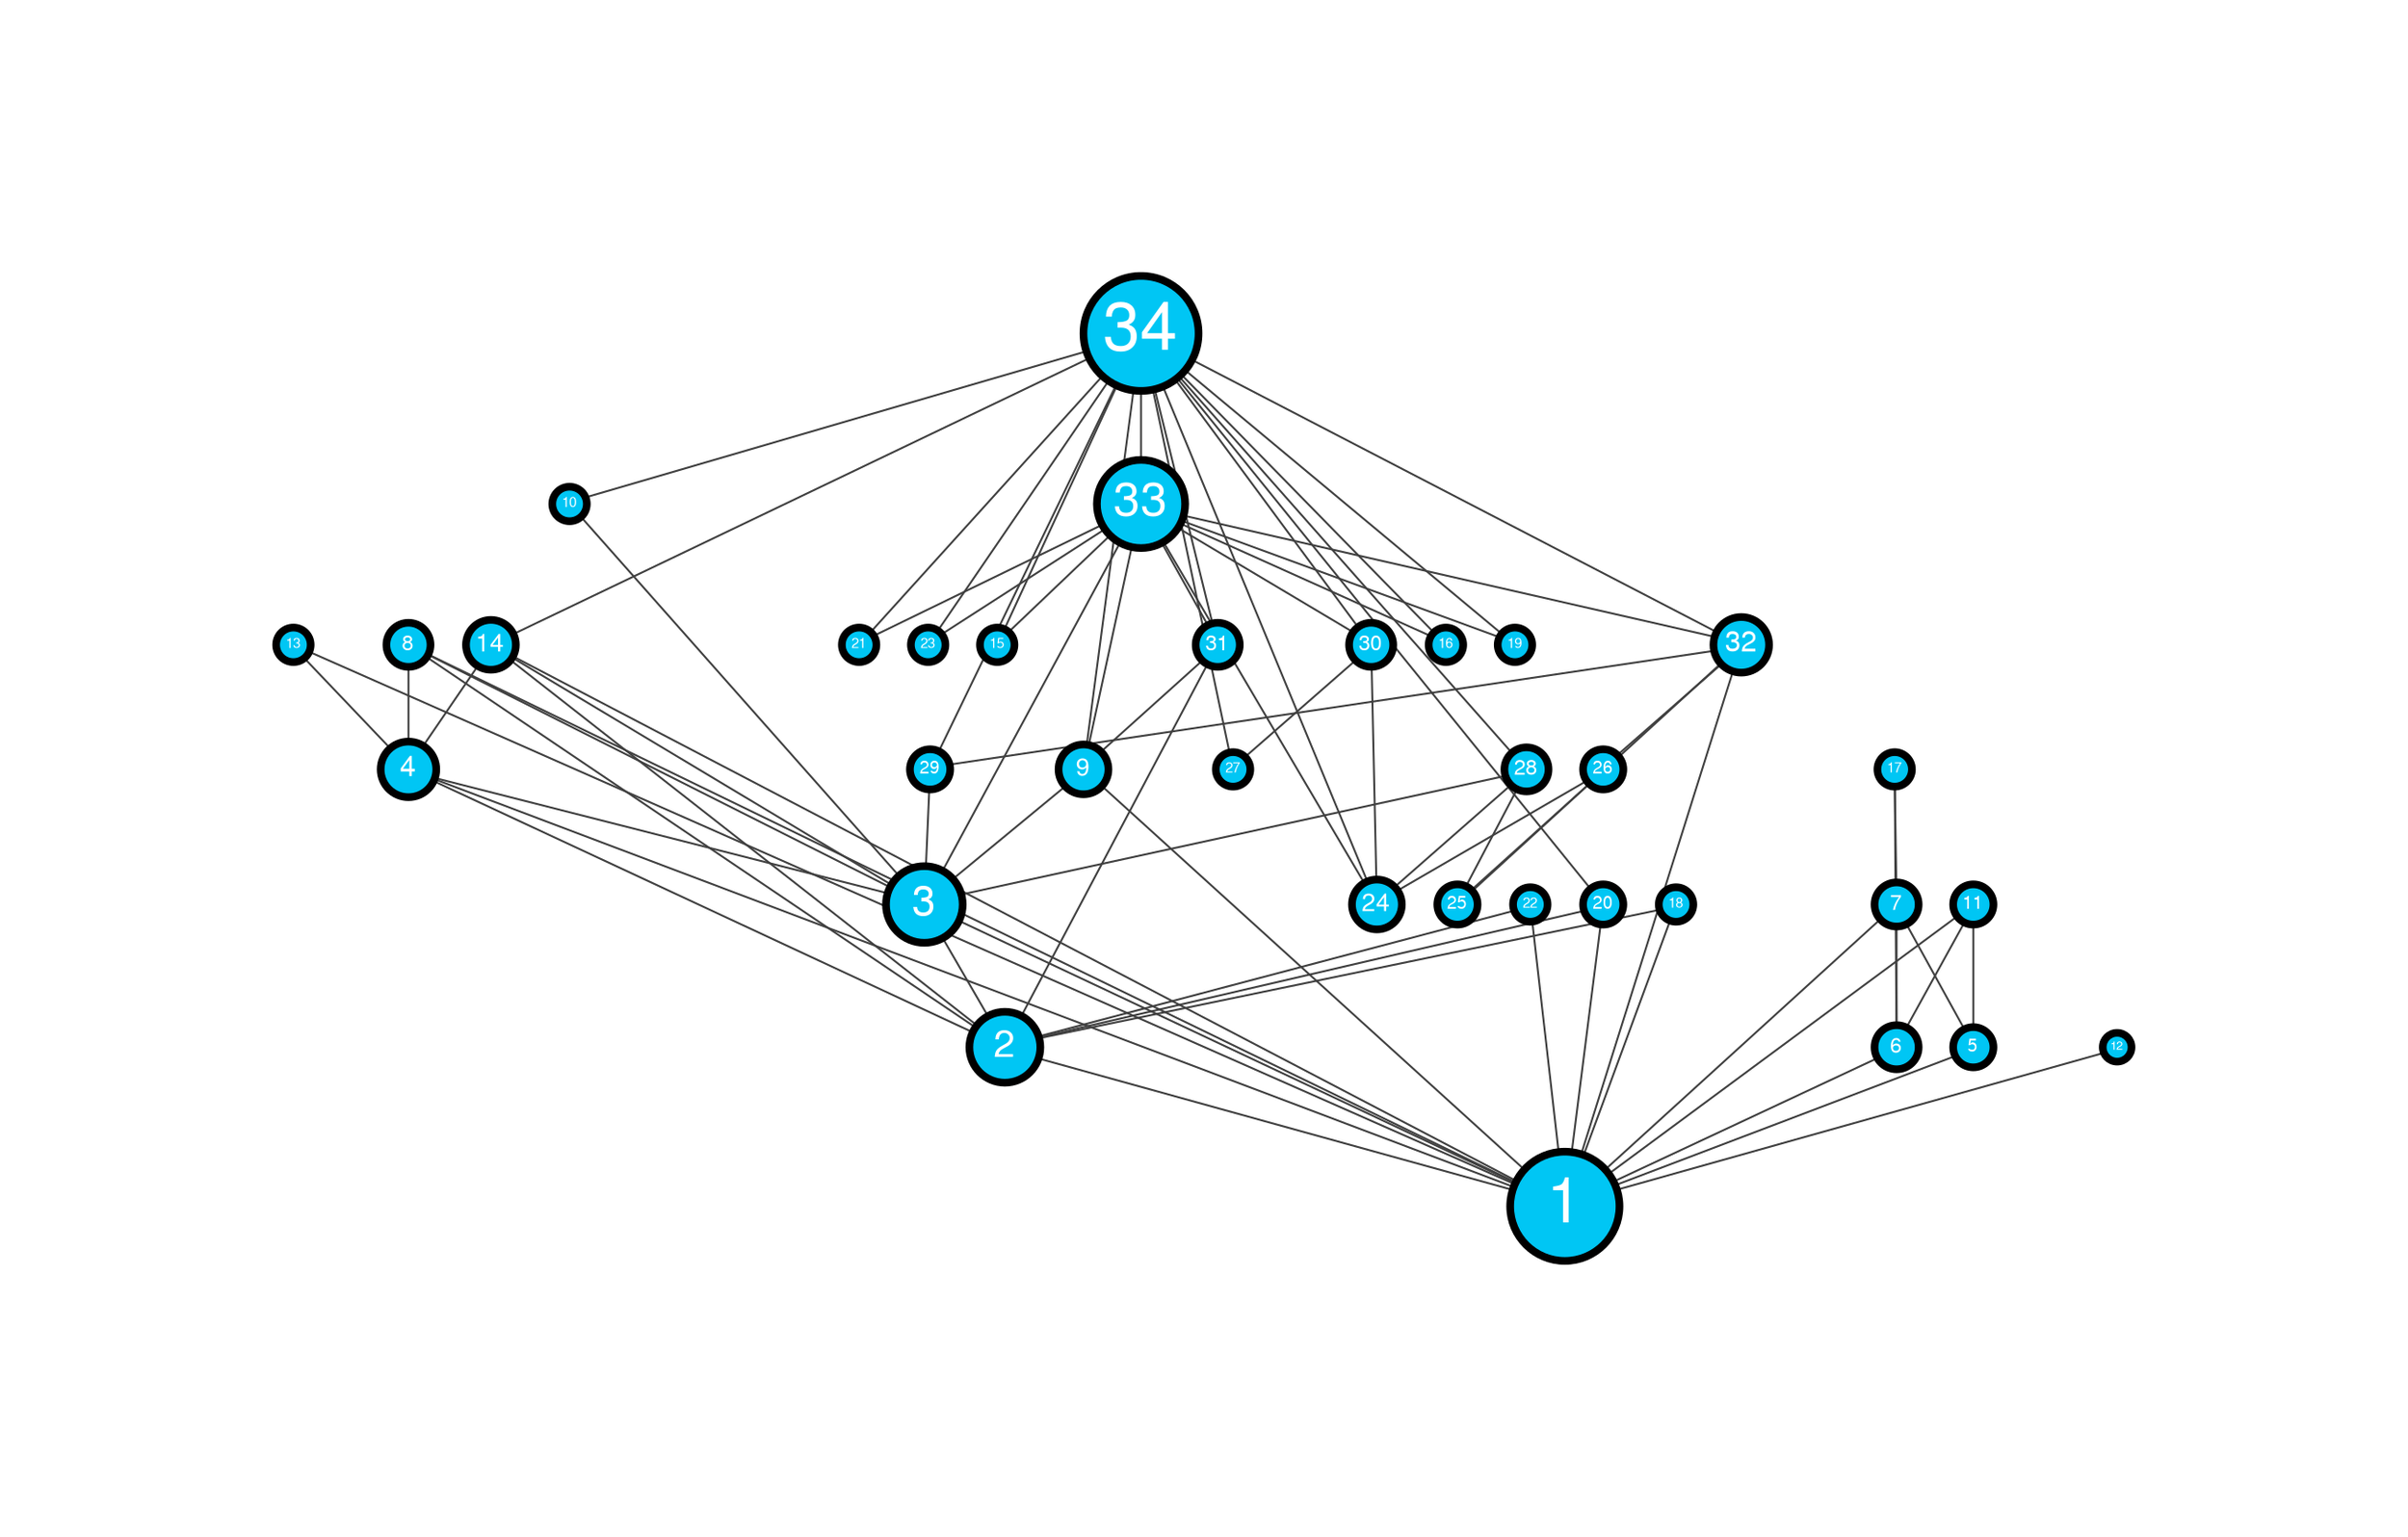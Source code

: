 graph "karate.gml" {
bgcolor = "#FFFFFFFF"
splines = "false"
outputorder = "edgesfirst"
esep = "0"
pad = "2"
node [label = "",penwidth = "4.000000",height = "0.694444",width = "0.694444",tooltip = "",color = "#000000FF",fillcolor = "#00C6F4FF",shape = "ellipse",style = "solid,filled",fontname = "FreeSans",fontsize = "14",fontcolor = "#FFFFFFFF",fixedsize = "true",labelloc = "c"]
edge [label = "",penwidth = "1.000000",tooltip = "",arrowhead = "none",arrowtail = "none",color = "#404040FF",fontname = "SansSerif.plain",fontsize = "10",fontcolor = "#000000FF",style = "solid",dir = "both"]
29 [label = "29",height = "0.286458",width = "0.286458",pos = "792.256034,-24.803465",fontsize = "9"]
1 [label = "1",height = "0.794271",width = "0.794271",pos = "546.495781,-171.678360",fontsize = "33"]
24 [label = "24",height = "0.364583",width = "0.364583",pos = "841.370028,15.993087",fontsize = "13"]
21 [label = "21",height = "0.247396",width = "0.247396",pos = "612.893373,115.984792",fontsize = "7"]
8 [label = "8",height = "0.325521",width = "0.325521",pos = "648.128110,-207.714512",fontsize = "11"]
14 [label = "14",height = "0.364583",width = "0.364583",pos = "580.735069,-35.124648",fontsize = "13"]
27 [label = "27",height = "0.247396",width = "0.247396",pos = "720.214179,133.136667",fontsize = "7"]
23 [label = "23",height = "0.247396",width = "0.247396",pos = "652.008400,155.648871",fontsize = "7"]
30 [label = "30",height = "0.325521",width = "0.325521",pos = "817.217241,119.989283",fontsize = "11"]
32 [label = "32",height = "0.403646",width = "0.403646",pos = "726.869718,-94.238947",fontsize = "15"]
22 [label = "22",height = "0.247396",width = "0.247396",pos = "445.389116,-62.733161",fontsize = "7"]
15 [label = "15",height = "0.247396",width = "0.247396",pos = "839.915046,72.083612",fontsize = "7"]
31 [label = "31",height = "0.325521",width = "0.325521",pos = "582.632856,44.790467",fontsize = "11"]
2 [label = "2",height = "0.520833",width = "0.520833",pos = "542.174773,-93.674480",fontsize = "20"]
13 [label = "13",height = "0.247396",width = "0.247396",pos = "620.009760,-270.914639",fontsize = "7"]
16 [label = "16",height = "0.247396",width = "0.247396",pos = "714.468380,186.997560",fontsize = "7"]
11 [label = "11",height = "0.286458",width = "0.286458",pos = "438.329421,-196.050412",fontsize = "9"]
28 [label = "28",height = "0.325521",width = "0.325521",pos = "801.371779,-78.022017",fontsize = "11"]
4 [label = "4",height = "0.403646",width = "0.403646",pos = "623.569399,-149.637251",fontsize = "15"]
3 [label = "3",height = "0.559896",width = "0.559896",pos = "679.402898,-83.942990",fontsize = "22"]
9 [label = "9",height = "0.364583",width = "0.364583",pos = "625.606731,-25.140015",fontsize = "13"]
33 [label = "33",height = "0.638021",width = "0.638021",pos = "713.473118,67.543886",fontsize = "25"]
7 [label = "7",height = "0.325521",width = "0.325521",pos = "392.832391,-231.320297",fontsize = "11"]
20 [label = "20",height = "0.286458",width = "0.286458",pos = "629.836064,-83.228369",fontsize = "9"]
34 [label = "34",height = "0.833333",width = "0.833333",pos = "716.621763,24.337871",fontsize = "35"]
18 [label = "18",height = "0.247396",width = "0.247396",pos = "430.357587,-123.933102",fontsize = "7"]
5 [label = "5",height = "0.286458",width = "0.286458",pos = "496.536813,-275.298415",fontsize = "9"]
19 [label = "19",height = "0.247396",width = "0.247396",pos = "776.977620,165.371595",fontsize = "7"]
12 [label = "12",height = "0.208333",width = "0.208333",pos = "561.346827,-318.121016",fontsize = "6"]
26 [label = "26",height = "0.286458",width = "0.286458",pos = "875.529764,-99.791329",fontsize = "9"]
17 [label = "17",height = "0.247396",width = "0.247396",pos = "327.643782,-328.280857",fontsize = "7"]
6 [label = "6",height = "0.325521",width = "0.325521",pos = "441.919529,-301.949789",fontsize = "11"]
10 [label = "10",height = "0.247396",width = "0.247396",pos = "772.076110,-128.346053",fontsize = "7"]
25 [label = "25",height = "0.286458",width = "0.286458",pos = "826.784259,-189.272094",fontsize = "9"]
8 -- 4 
26 -- 25 
34 -- 24 
6 -- 1 
34 -- 29 
22 -- 2 
33 -- 3 
34 -- 27 
34 -- 14 
13 -- 1 
34 -- 23 
3 -- 1 
29 -- 3 
10 -- 3 
9 -- 1 
33 -- 24 
17 -- 7 
32 -- 29 
9 -- 3 
7 -- 5 
13 -- 4 
34 -- 10 
33 -- 9 
26 -- 24 
34 -- 9 
7 -- 1 
22 -- 1 
14 -- 1 
34 -- 32 
30 -- 24 
30 -- 27 
34 -- 31 
31 -- 2 
34 -- 33 
34 -- 15 
5 -- 1 
32 -- 25 
3 -- 2 
14 -- 2 
34 -- 19 
34 -- 16 
14 -- 3 
14 -- 4 
2 -- 1 
11 -- 6 
34 -- 28 
28 -- 3 
4 -- 3 
33 -- 15 
7 -- 6 
32 -- 26 
8 -- 3 
11 -- 5 
11 -- 1 
34 -- 21 
4 -- 2 
8 -- 2 
20 -- 1 
20 -- 2 
33 -- 23 
33 -- 21 
18 -- 2 
8 -- 1 
17 -- 6 
33 -- 19 
33 -- 30 
34 -- 30 
33 -- 16 
12 -- 1 
33 -- 32 
28 -- 25 
18 -- 1 
32 -- 1 
34 -- 20 
4 -- 1 
31 -- 9 
33 -- 31 
28 -- 24 
}